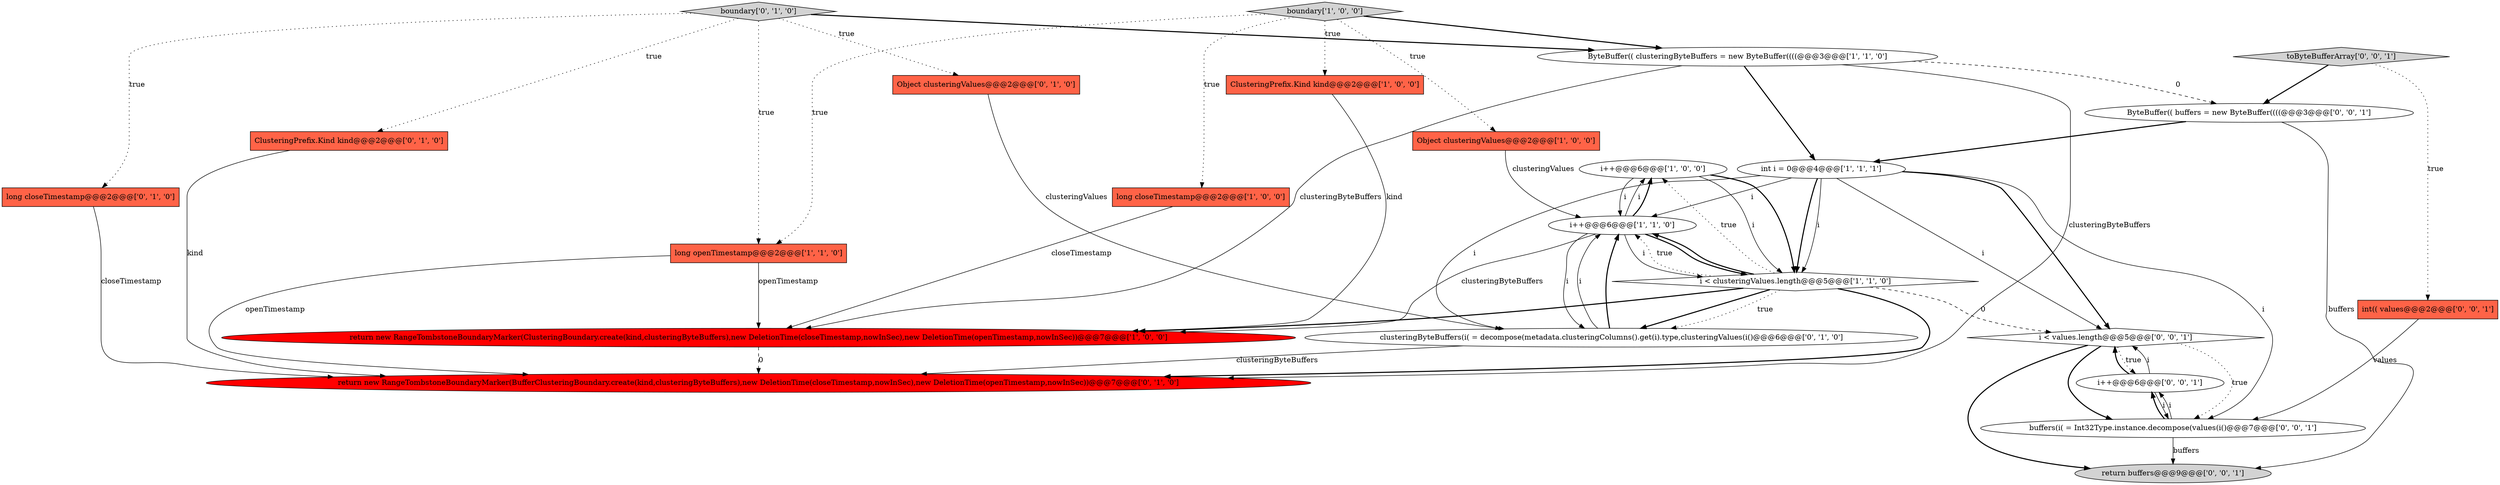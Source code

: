 digraph {
2 [style = filled, label = "i++@@@6@@@['1', '0', '0']", fillcolor = white, shape = ellipse image = "AAA0AAABBB1BBB"];
4 [style = filled, label = "boundary['1', '0', '0']", fillcolor = lightgray, shape = diamond image = "AAA0AAABBB1BBB"];
8 [style = filled, label = "ByteBuffer(( clusteringByteBuffers = new ByteBuffer((((@@@3@@@['1', '1', '0']", fillcolor = white, shape = ellipse image = "AAA0AAABBB1BBB"];
7 [style = filled, label = "int i = 0@@@4@@@['1', '1', '1']", fillcolor = white, shape = ellipse image = "AAA0AAABBB1BBB"];
5 [style = filled, label = "i++@@@6@@@['1', '1', '0']", fillcolor = white, shape = ellipse image = "AAA0AAABBB1BBB"];
14 [style = filled, label = "ClusteringPrefix.Kind kind@@@2@@@['0', '1', '0']", fillcolor = tomato, shape = box image = "AAA0AAABBB2BBB"];
13 [style = filled, label = "long closeTimestamp@@@2@@@['0', '1', '0']", fillcolor = tomato, shape = box image = "AAA0AAABBB2BBB"];
9 [style = filled, label = "return new RangeTombstoneBoundaryMarker(ClusteringBoundary.create(kind,clusteringByteBuffers),new DeletionTime(closeTimestamp,nowInSec),new DeletionTime(openTimestamp,nowInSec))@@@7@@@['1', '0', '0']", fillcolor = red, shape = ellipse image = "AAA1AAABBB1BBB"];
10 [style = filled, label = "long openTimestamp@@@2@@@['1', '1', '0']", fillcolor = tomato, shape = box image = "AAA0AAABBB1BBB"];
16 [style = filled, label = "return new RangeTombstoneBoundaryMarker(BufferClusteringBoundary.create(kind,clusteringByteBuffers),new DeletionTime(closeTimestamp,nowInSec),new DeletionTime(openTimestamp,nowInSec))@@@7@@@['0', '1', '0']", fillcolor = red, shape = ellipse image = "AAA1AAABBB2BBB"];
1 [style = filled, label = "ClusteringPrefix.Kind kind@@@2@@@['1', '0', '0']", fillcolor = tomato, shape = box image = "AAA0AAABBB1BBB"];
3 [style = filled, label = "Object clusteringValues@@@2@@@['1', '0', '0']", fillcolor = tomato, shape = box image = "AAA0AAABBB1BBB"];
17 [style = filled, label = "i < values.length@@@5@@@['0', '0', '1']", fillcolor = white, shape = diamond image = "AAA0AAABBB3BBB"];
21 [style = filled, label = "i++@@@6@@@['0', '0', '1']", fillcolor = white, shape = ellipse image = "AAA0AAABBB3BBB"];
6 [style = filled, label = "i < clusteringValues.length@@@5@@@['1', '1', '0']", fillcolor = white, shape = diamond image = "AAA0AAABBB1BBB"];
19 [style = filled, label = "return buffers@@@9@@@['0', '0', '1']", fillcolor = lightgray, shape = ellipse image = "AAA0AAABBB3BBB"];
22 [style = filled, label = "int(( values@@@2@@@['0', '0', '1']", fillcolor = tomato, shape = box image = "AAA0AAABBB3BBB"];
23 [style = filled, label = "ByteBuffer(( buffers = new ByteBuffer((((@@@3@@@['0', '0', '1']", fillcolor = white, shape = ellipse image = "AAA0AAABBB3BBB"];
0 [style = filled, label = "long closeTimestamp@@@2@@@['1', '0', '0']", fillcolor = tomato, shape = box image = "AAA0AAABBB1BBB"];
20 [style = filled, label = "toByteBufferArray['0', '0', '1']", fillcolor = lightgray, shape = diamond image = "AAA0AAABBB3BBB"];
11 [style = filled, label = "clusteringByteBuffers(i( = decompose(metadata.clusteringColumns().get(i).type,clusteringValues(i()@@@6@@@['0', '1', '0']", fillcolor = white, shape = ellipse image = "AAA0AAABBB2BBB"];
12 [style = filled, label = "boundary['0', '1', '0']", fillcolor = lightgray, shape = diamond image = "AAA0AAABBB2BBB"];
15 [style = filled, label = "Object clusteringValues@@@2@@@['0', '1', '0']", fillcolor = tomato, shape = box image = "AAA0AAABBB2BBB"];
18 [style = filled, label = "buffers(i( = Int32Type.instance.decompose(values(i()@@@7@@@['0', '0', '1']", fillcolor = white, shape = ellipse image = "AAA0AAABBB3BBB"];
21->17 [style = solid, label="i"];
9->16 [style = dashed, label="0"];
7->17 [style = bold, label=""];
17->18 [style = dotted, label="true"];
4->1 [style = dotted, label="true"];
2->6 [style = solid, label="i"];
2->6 [style = bold, label=""];
4->10 [style = dotted, label="true"];
5->2 [style = solid, label="i"];
4->0 [style = dotted, label="true"];
14->16 [style = solid, label="kind"];
12->15 [style = dotted, label="true"];
0->9 [style = solid, label="closeTimestamp"];
7->18 [style = solid, label="i"];
6->17 [style = dashed, label="0"];
5->11 [style = solid, label="i"];
10->16 [style = solid, label="openTimestamp"];
11->5 [style = solid, label="i"];
17->19 [style = bold, label=""];
5->9 [style = solid, label="clusteringByteBuffers"];
3->5 [style = solid, label="clusteringValues"];
23->19 [style = solid, label="buffers"];
8->7 [style = bold, label=""];
7->5 [style = solid, label="i"];
1->9 [style = solid, label="kind"];
7->17 [style = solid, label="i"];
6->5 [style = bold, label=""];
5->2 [style = bold, label=""];
11->5 [style = bold, label=""];
6->2 [style = dotted, label="true"];
4->3 [style = dotted, label="true"];
12->14 [style = dotted, label="true"];
12->13 [style = dotted, label="true"];
5->6 [style = bold, label=""];
20->23 [style = bold, label=""];
15->11 [style = solid, label="clusteringValues"];
12->10 [style = dotted, label="true"];
10->9 [style = solid, label="openTimestamp"];
22->18 [style = solid, label="values"];
6->16 [style = bold, label=""];
12->8 [style = bold, label=""];
21->18 [style = solid, label="i"];
6->11 [style = bold, label=""];
8->9 [style = solid, label="clusteringByteBuffers"];
18->21 [style = solid, label="i"];
11->16 [style = solid, label="clusteringByteBuffers"];
7->6 [style = bold, label=""];
4->8 [style = bold, label=""];
8->16 [style = solid, label="clusteringByteBuffers"];
7->6 [style = solid, label="i"];
23->7 [style = bold, label=""];
20->22 [style = dotted, label="true"];
18->21 [style = bold, label=""];
6->11 [style = dotted, label="true"];
18->19 [style = solid, label="buffers"];
6->9 [style = bold, label=""];
17->21 [style = dotted, label="true"];
5->6 [style = solid, label="i"];
21->17 [style = bold, label=""];
2->5 [style = solid, label="i"];
17->18 [style = bold, label=""];
7->11 [style = solid, label="i"];
6->5 [style = dotted, label="true"];
8->23 [style = dashed, label="0"];
13->16 [style = solid, label="closeTimestamp"];
}
